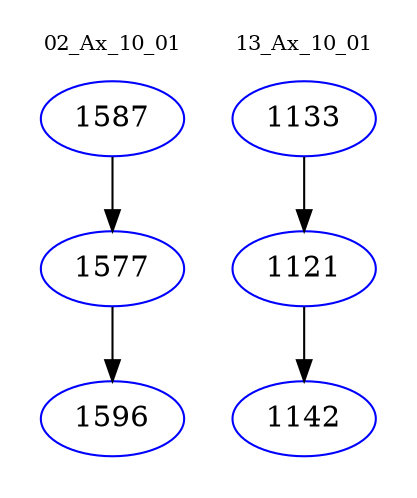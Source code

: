 digraph{
subgraph cluster_0 {
color = white
label = "02_Ax_10_01";
fontsize=10;
T0_1587 [label="1587", color="blue"]
T0_1587 -> T0_1577 [color="black"]
T0_1577 [label="1577", color="blue"]
T0_1577 -> T0_1596 [color="black"]
T0_1596 [label="1596", color="blue"]
}
subgraph cluster_1 {
color = white
label = "13_Ax_10_01";
fontsize=10;
T1_1133 [label="1133", color="blue"]
T1_1133 -> T1_1121 [color="black"]
T1_1121 [label="1121", color="blue"]
T1_1121 -> T1_1142 [color="black"]
T1_1142 [label="1142", color="blue"]
}
}
